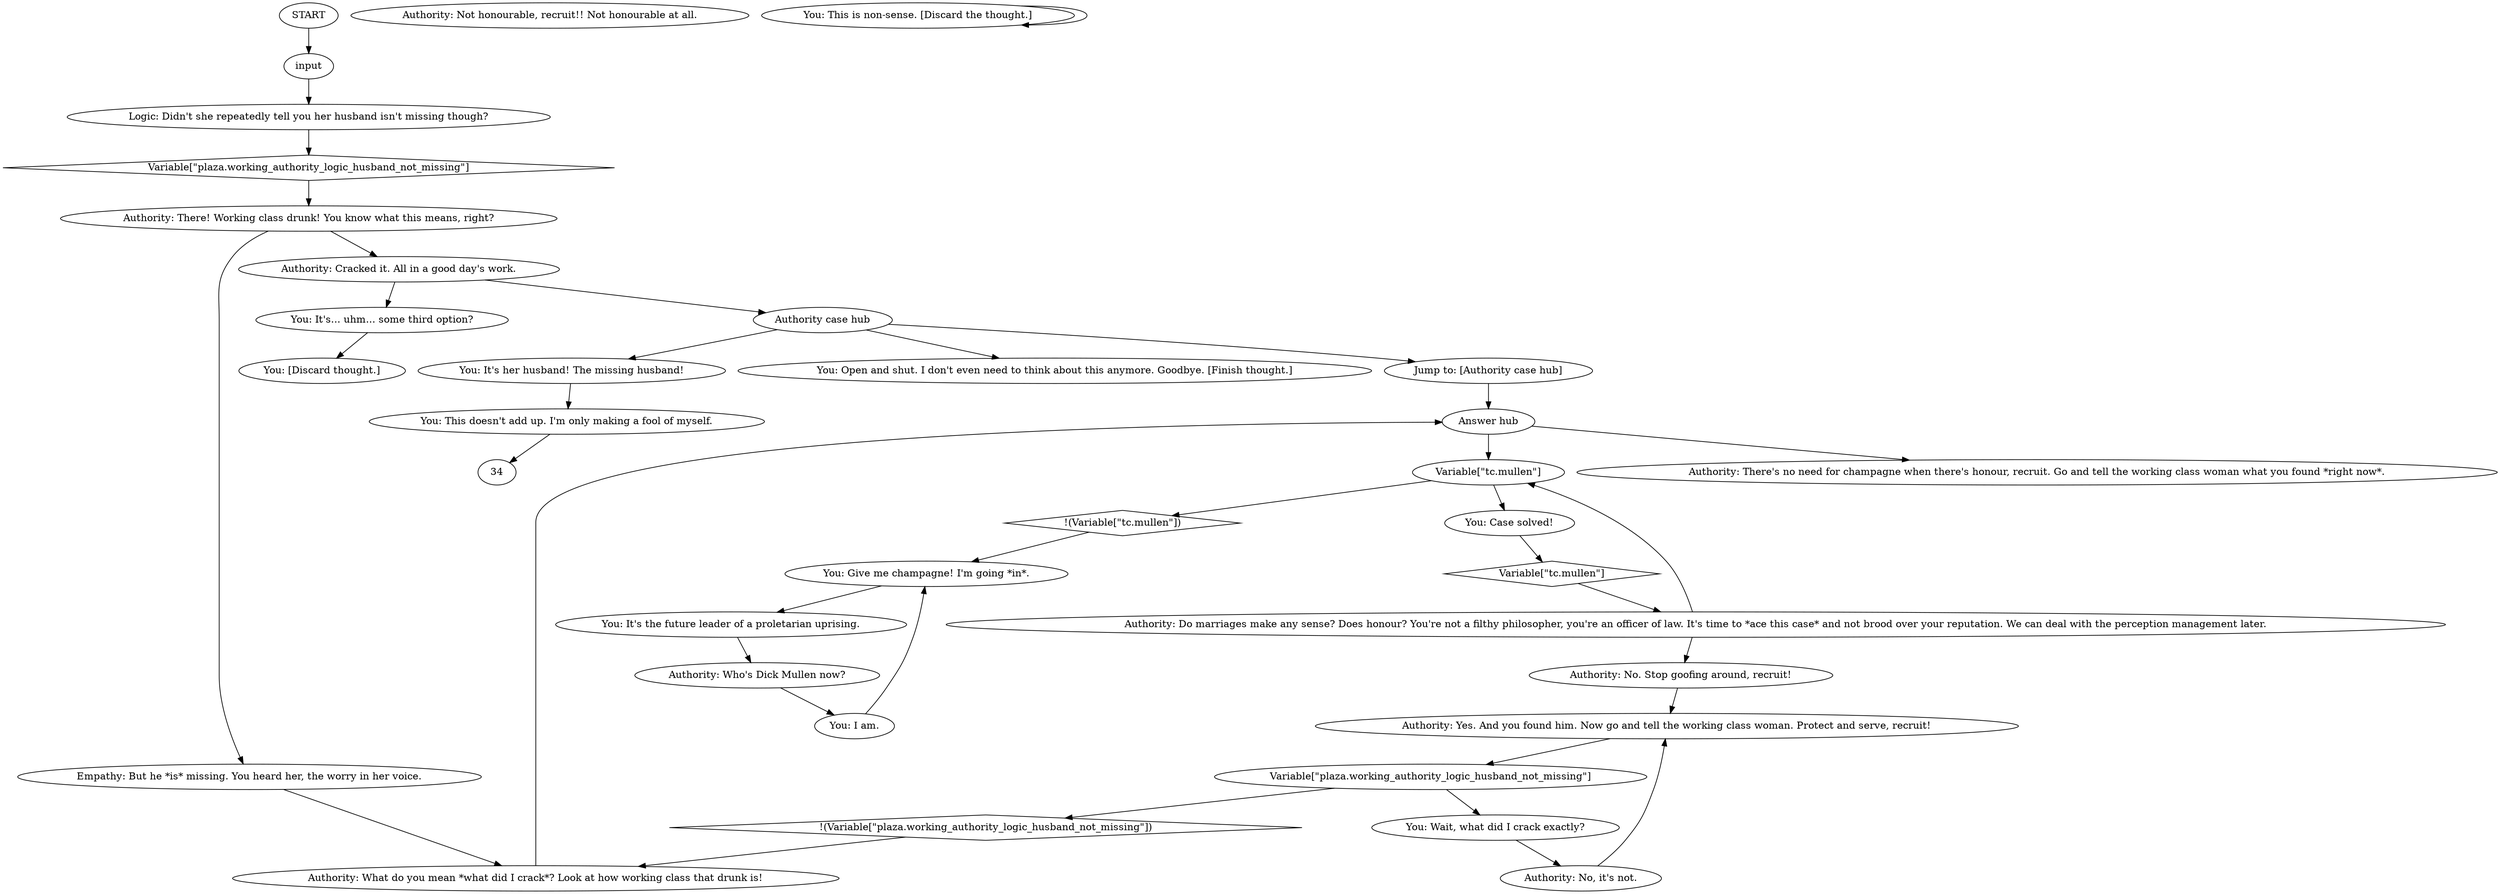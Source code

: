 # PLAZA ORB / working class husband
# AUTHORITY: It's a working class woman's drunk husband.
# ==================================================
digraph G {
	  0 [label="START"];
	  1 [label="input"];
	  2 [label="You: It's her husband! The missing husband!"];
	  3 [label="You: I am."];
	  4 [label="Authority: Not honourable, recruit!! Not honourable at all."];
	  5 [label="You: This is non-sense. [Discard the thought.]"];
	  6 [label="Authority: No. Stop goofing around, recruit!"];
	  7 [label="You: [Discard thought.]"];
	  8 [label="Authority: Cracked it. All in a good day's work."];
	  9 [label="You: Give me champagne! I'm going *in*."];
	  10 [label="Variable[\"tc.mullen\"]"];
	  11 [label="Variable[\"tc.mullen\"]", shape=diamond];
	  12 [label="!(Variable[\"tc.mullen\"])", shape=diamond];
	  13 [label="You: Case solved!"];
	  14 [label="Empathy: But he *is* missing. You heard her, the worry in her voice."];
	  15 [label="Authority: There! Working class drunk! You know what this means, right?"];
	  16 [label="Logic: Didn't she repeatedly tell you her husband isn't missing though?"];
	  17 [label="Variable[\"plaza.working_authority_logic_husband_not_missing\"]"];
	  18 [label="Variable[\"plaza.working_authority_logic_husband_not_missing\"]", shape=diamond];
	  19 [label="!(Variable[\"plaza.working_authority_logic_husband_not_missing\"])", shape=diamond];
	  20 [label="You: Wait, what did I crack exactly?"];
	  21 [label="You: It's... uhm... some third option?"];
	  22 [label="Jump to: [Authority case hub]"];
	  23 [label="Authority: Yes. And you found him. Now go and tell the working class woman. Protect and serve, recruit!"];
	  24 [label="You: This doesn't add up. I'm only making a fool of myself."];
	  25 [label="Authority: There's no need for champagne when there's honour, recruit. Go and tell the working class woman what you found *right now*."];
	  26 [label="You: It's the future leader of a proletarian uprising."];
	  27 [label="You: Open and shut. I don't even need to think about this anymore. Goodbye. [Finish thought.]"];
	  28 [label="Authority case hub"];
	  29 [label="Answer hub"];
	  30 [label="Authority: What do you mean *what did I crack*? Look at how working class that drunk is!"];
	  31 [label="Authority: No, it's not."];
	  32 [label="Authority: Who's Dick Mullen now?"];
	  33 [label="Authority: Do marriages make any sense? Does honour? You're not a filthy philosopher, you're an officer of law. It's time to *ace this case* and not brood over your reputation. We can deal with the perception management later."];
	  0 -> 1
	  1 -> 16
	  2 -> 24
	  3 -> 9
	  5 -> 5
	  6 -> 23
	  8 -> 28
	  8 -> 21
	  9 -> 26
	  10 -> 12
	  10 -> 13
	  11 -> 33
	  12 -> 9
	  13 -> 11
	  14 -> 30
	  15 -> 8
	  15 -> 14
	  16 -> 18
	  17 -> 19
	  17 -> 20
	  18 -> 15
	  19 -> 30
	  20 -> 31
	  21 -> 7
	  22 -> 29
	  23 -> 17
	  24 -> 34
	  26 -> 32
	  28 -> 2
	  28 -> 27
	  28 -> 22
	  29 -> 25
	  29 -> 10
	  30 -> 29
	  31 -> 23
	  32 -> 3
	  33 -> 10
	  33 -> 6
}

